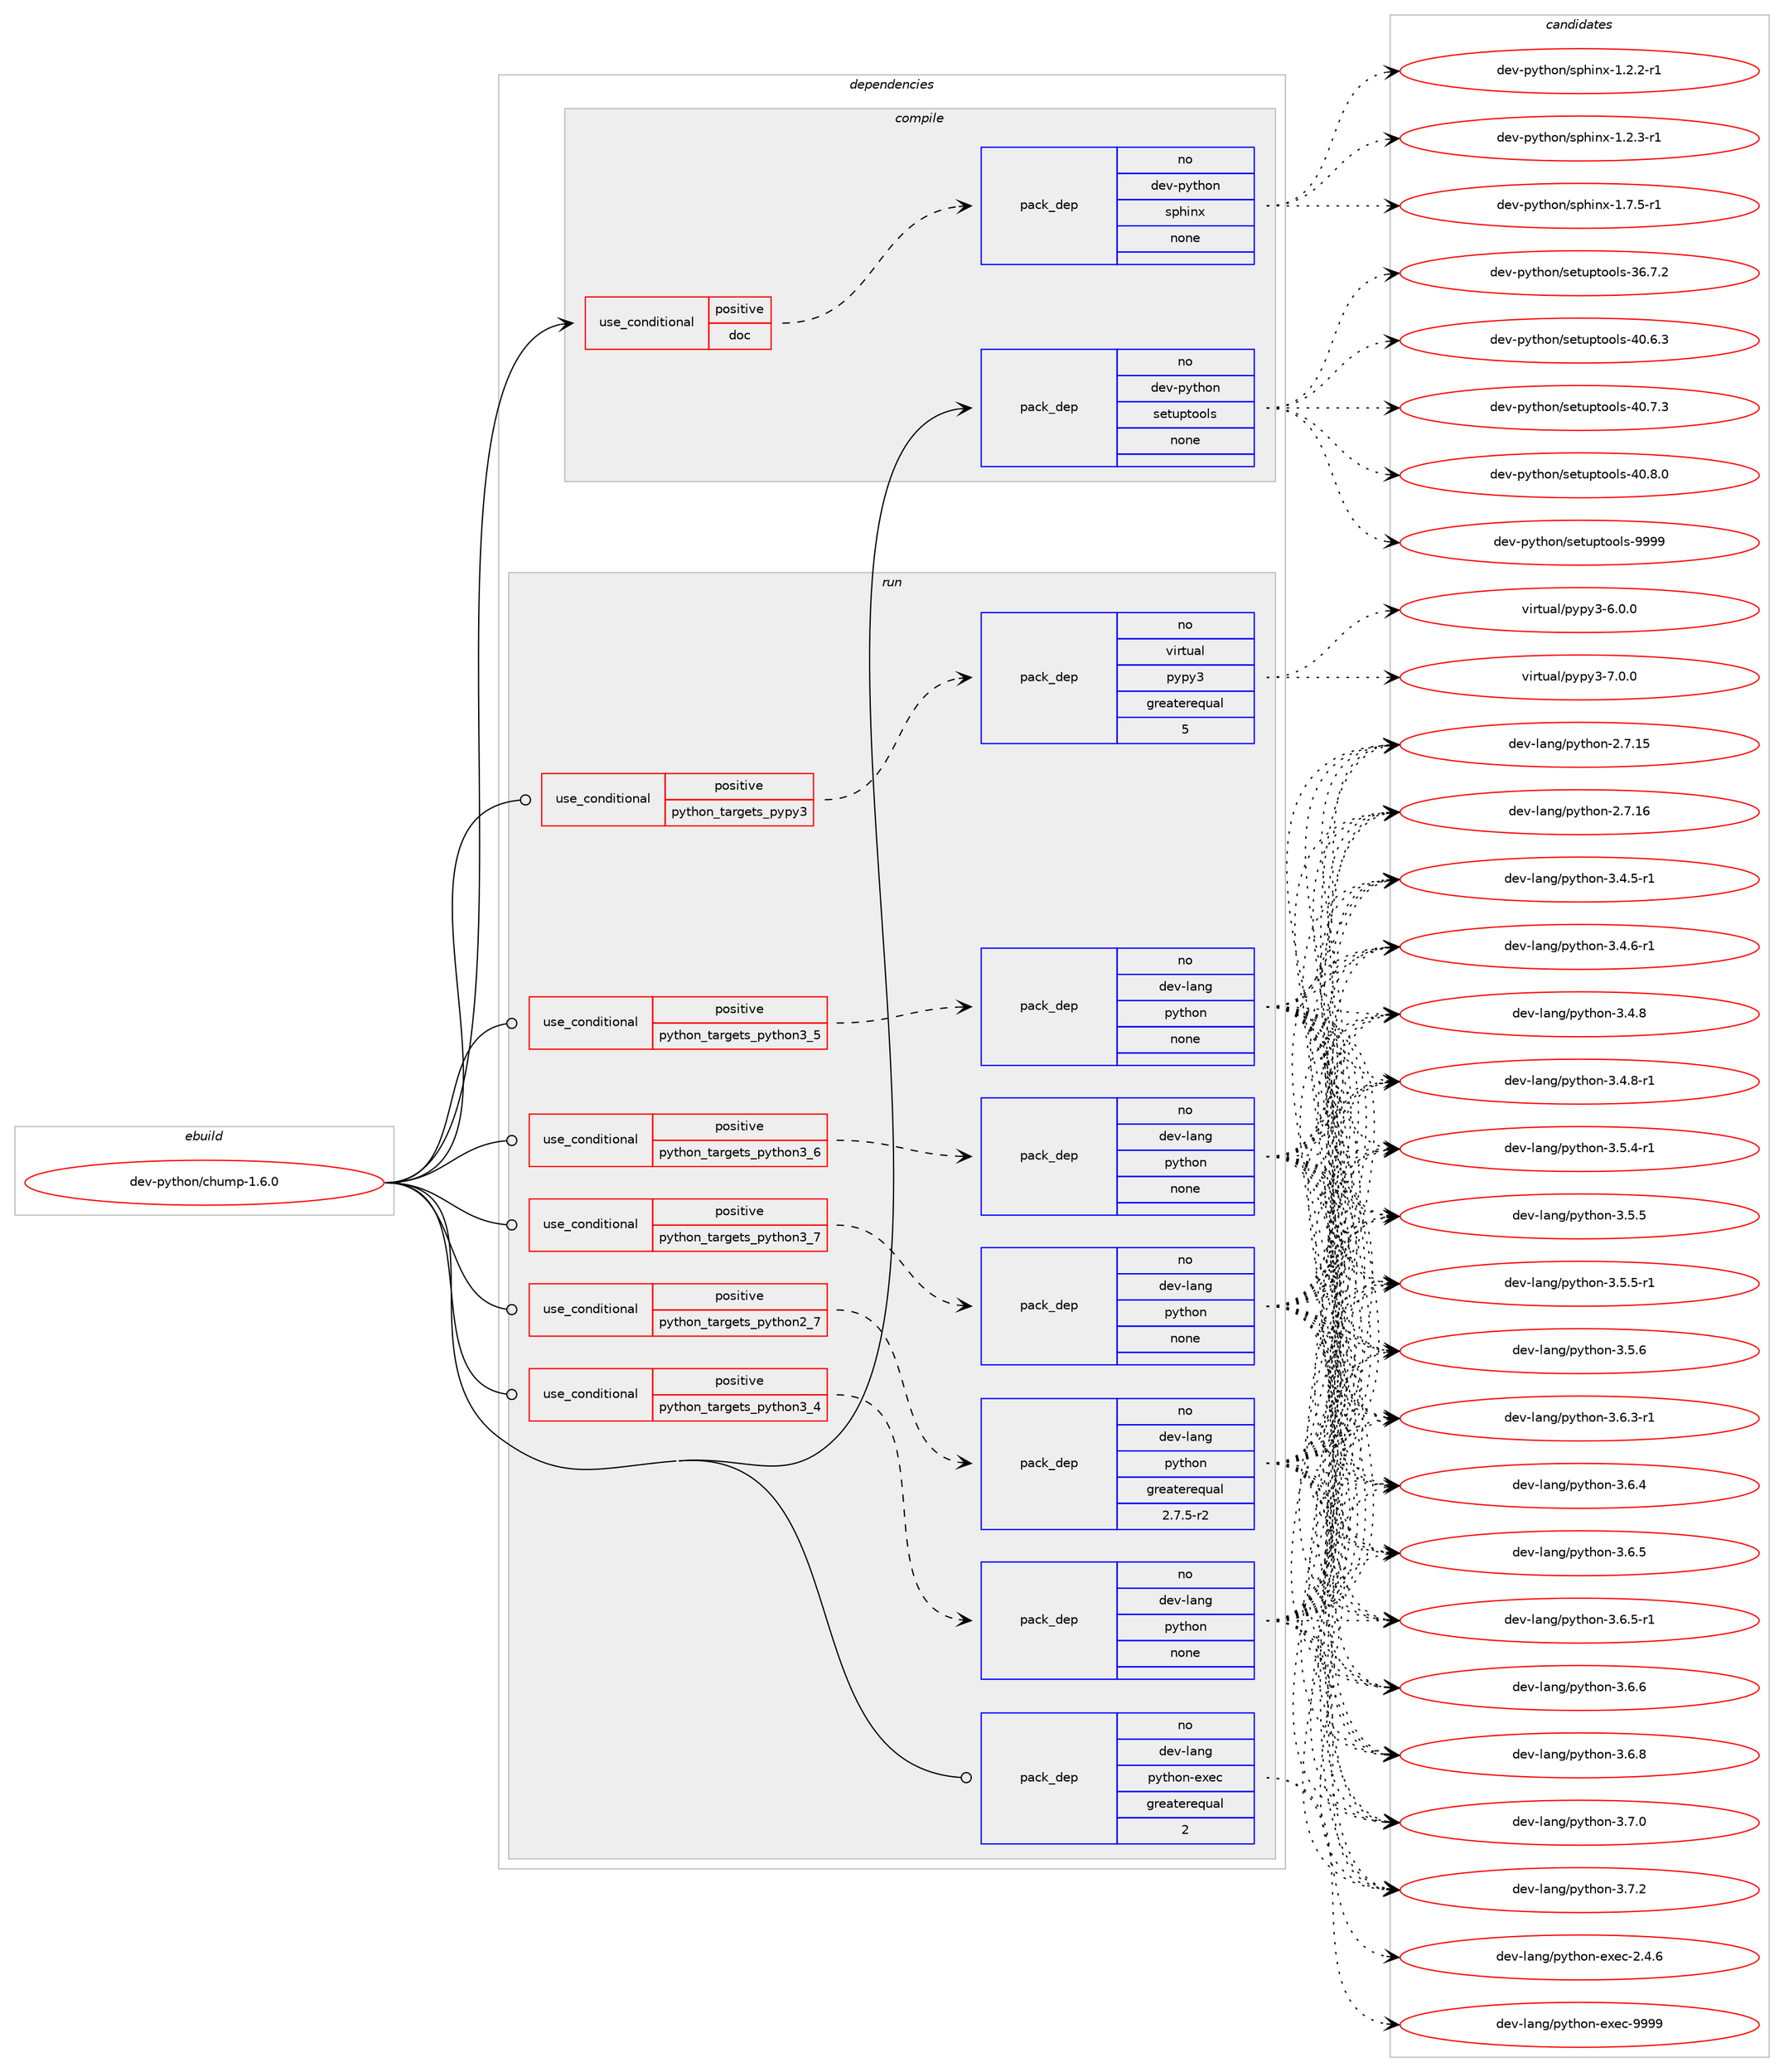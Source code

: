 digraph prolog {

# *************
# Graph options
# *************

newrank=true;
concentrate=true;
compound=true;
graph [rankdir=LR,fontname=Helvetica,fontsize=10,ranksep=1.5];#, ranksep=2.5, nodesep=0.2];
edge  [arrowhead=vee];
node  [fontname=Helvetica,fontsize=10];

# **********
# The ebuild
# **********

subgraph cluster_leftcol {
color=gray;
rank=same;
label=<<i>ebuild</i>>;
id [label="dev-python/chump-1.6.0", color=red, width=4, href="../dev-python/chump-1.6.0.svg"];
}

# ****************
# The dependencies
# ****************

subgraph cluster_midcol {
color=gray;
label=<<i>dependencies</i>>;
subgraph cluster_compile {
fillcolor="#eeeeee";
style=filled;
label=<<i>compile</i>>;
subgraph cond372318 {
dependency1403198 [label=<<TABLE BORDER="0" CELLBORDER="1" CELLSPACING="0" CELLPADDING="4"><TR><TD ROWSPAN="3" CELLPADDING="10">use_conditional</TD></TR><TR><TD>positive</TD></TR><TR><TD>doc</TD></TR></TABLE>>, shape=none, color=red];
subgraph pack1007645 {
dependency1403199 [label=<<TABLE BORDER="0" CELLBORDER="1" CELLSPACING="0" CELLPADDING="4" WIDTH="220"><TR><TD ROWSPAN="6" CELLPADDING="30">pack_dep</TD></TR><TR><TD WIDTH="110">no</TD></TR><TR><TD>dev-python</TD></TR><TR><TD>sphinx</TD></TR><TR><TD>none</TD></TR><TR><TD></TD></TR></TABLE>>, shape=none, color=blue];
}
dependency1403198:e -> dependency1403199:w [weight=20,style="dashed",arrowhead="vee"];
}
id:e -> dependency1403198:w [weight=20,style="solid",arrowhead="vee"];
subgraph pack1007646 {
dependency1403200 [label=<<TABLE BORDER="0" CELLBORDER="1" CELLSPACING="0" CELLPADDING="4" WIDTH="220"><TR><TD ROWSPAN="6" CELLPADDING="30">pack_dep</TD></TR><TR><TD WIDTH="110">no</TD></TR><TR><TD>dev-python</TD></TR><TR><TD>setuptools</TD></TR><TR><TD>none</TD></TR><TR><TD></TD></TR></TABLE>>, shape=none, color=blue];
}
id:e -> dependency1403200:w [weight=20,style="solid",arrowhead="vee"];
}
subgraph cluster_compileandrun {
fillcolor="#eeeeee";
style=filled;
label=<<i>compile and run</i>>;
}
subgraph cluster_run {
fillcolor="#eeeeee";
style=filled;
label=<<i>run</i>>;
subgraph cond372319 {
dependency1403201 [label=<<TABLE BORDER="0" CELLBORDER="1" CELLSPACING="0" CELLPADDING="4"><TR><TD ROWSPAN="3" CELLPADDING="10">use_conditional</TD></TR><TR><TD>positive</TD></TR><TR><TD>python_targets_pypy3</TD></TR></TABLE>>, shape=none, color=red];
subgraph pack1007647 {
dependency1403202 [label=<<TABLE BORDER="0" CELLBORDER="1" CELLSPACING="0" CELLPADDING="4" WIDTH="220"><TR><TD ROWSPAN="6" CELLPADDING="30">pack_dep</TD></TR><TR><TD WIDTH="110">no</TD></TR><TR><TD>virtual</TD></TR><TR><TD>pypy3</TD></TR><TR><TD>greaterequal</TD></TR><TR><TD>5</TD></TR></TABLE>>, shape=none, color=blue];
}
dependency1403201:e -> dependency1403202:w [weight=20,style="dashed",arrowhead="vee"];
}
id:e -> dependency1403201:w [weight=20,style="solid",arrowhead="odot"];
subgraph cond372320 {
dependency1403203 [label=<<TABLE BORDER="0" CELLBORDER="1" CELLSPACING="0" CELLPADDING="4"><TR><TD ROWSPAN="3" CELLPADDING="10">use_conditional</TD></TR><TR><TD>positive</TD></TR><TR><TD>python_targets_python2_7</TD></TR></TABLE>>, shape=none, color=red];
subgraph pack1007648 {
dependency1403204 [label=<<TABLE BORDER="0" CELLBORDER="1" CELLSPACING="0" CELLPADDING="4" WIDTH="220"><TR><TD ROWSPAN="6" CELLPADDING="30">pack_dep</TD></TR><TR><TD WIDTH="110">no</TD></TR><TR><TD>dev-lang</TD></TR><TR><TD>python</TD></TR><TR><TD>greaterequal</TD></TR><TR><TD>2.7.5-r2</TD></TR></TABLE>>, shape=none, color=blue];
}
dependency1403203:e -> dependency1403204:w [weight=20,style="dashed",arrowhead="vee"];
}
id:e -> dependency1403203:w [weight=20,style="solid",arrowhead="odot"];
subgraph cond372321 {
dependency1403205 [label=<<TABLE BORDER="0" CELLBORDER="1" CELLSPACING="0" CELLPADDING="4"><TR><TD ROWSPAN="3" CELLPADDING="10">use_conditional</TD></TR><TR><TD>positive</TD></TR><TR><TD>python_targets_python3_4</TD></TR></TABLE>>, shape=none, color=red];
subgraph pack1007649 {
dependency1403206 [label=<<TABLE BORDER="0" CELLBORDER="1" CELLSPACING="0" CELLPADDING="4" WIDTH="220"><TR><TD ROWSPAN="6" CELLPADDING="30">pack_dep</TD></TR><TR><TD WIDTH="110">no</TD></TR><TR><TD>dev-lang</TD></TR><TR><TD>python</TD></TR><TR><TD>none</TD></TR><TR><TD></TD></TR></TABLE>>, shape=none, color=blue];
}
dependency1403205:e -> dependency1403206:w [weight=20,style="dashed",arrowhead="vee"];
}
id:e -> dependency1403205:w [weight=20,style="solid",arrowhead="odot"];
subgraph cond372322 {
dependency1403207 [label=<<TABLE BORDER="0" CELLBORDER="1" CELLSPACING="0" CELLPADDING="4"><TR><TD ROWSPAN="3" CELLPADDING="10">use_conditional</TD></TR><TR><TD>positive</TD></TR><TR><TD>python_targets_python3_5</TD></TR></TABLE>>, shape=none, color=red];
subgraph pack1007650 {
dependency1403208 [label=<<TABLE BORDER="0" CELLBORDER="1" CELLSPACING="0" CELLPADDING="4" WIDTH="220"><TR><TD ROWSPAN="6" CELLPADDING="30">pack_dep</TD></TR><TR><TD WIDTH="110">no</TD></TR><TR><TD>dev-lang</TD></TR><TR><TD>python</TD></TR><TR><TD>none</TD></TR><TR><TD></TD></TR></TABLE>>, shape=none, color=blue];
}
dependency1403207:e -> dependency1403208:w [weight=20,style="dashed",arrowhead="vee"];
}
id:e -> dependency1403207:w [weight=20,style="solid",arrowhead="odot"];
subgraph cond372323 {
dependency1403209 [label=<<TABLE BORDER="0" CELLBORDER="1" CELLSPACING="0" CELLPADDING="4"><TR><TD ROWSPAN="3" CELLPADDING="10">use_conditional</TD></TR><TR><TD>positive</TD></TR><TR><TD>python_targets_python3_6</TD></TR></TABLE>>, shape=none, color=red];
subgraph pack1007651 {
dependency1403210 [label=<<TABLE BORDER="0" CELLBORDER="1" CELLSPACING="0" CELLPADDING="4" WIDTH="220"><TR><TD ROWSPAN="6" CELLPADDING="30">pack_dep</TD></TR><TR><TD WIDTH="110">no</TD></TR><TR><TD>dev-lang</TD></TR><TR><TD>python</TD></TR><TR><TD>none</TD></TR><TR><TD></TD></TR></TABLE>>, shape=none, color=blue];
}
dependency1403209:e -> dependency1403210:w [weight=20,style="dashed",arrowhead="vee"];
}
id:e -> dependency1403209:w [weight=20,style="solid",arrowhead="odot"];
subgraph cond372324 {
dependency1403211 [label=<<TABLE BORDER="0" CELLBORDER="1" CELLSPACING="0" CELLPADDING="4"><TR><TD ROWSPAN="3" CELLPADDING="10">use_conditional</TD></TR><TR><TD>positive</TD></TR><TR><TD>python_targets_python3_7</TD></TR></TABLE>>, shape=none, color=red];
subgraph pack1007652 {
dependency1403212 [label=<<TABLE BORDER="0" CELLBORDER="1" CELLSPACING="0" CELLPADDING="4" WIDTH="220"><TR><TD ROWSPAN="6" CELLPADDING="30">pack_dep</TD></TR><TR><TD WIDTH="110">no</TD></TR><TR><TD>dev-lang</TD></TR><TR><TD>python</TD></TR><TR><TD>none</TD></TR><TR><TD></TD></TR></TABLE>>, shape=none, color=blue];
}
dependency1403211:e -> dependency1403212:w [weight=20,style="dashed",arrowhead="vee"];
}
id:e -> dependency1403211:w [weight=20,style="solid",arrowhead="odot"];
subgraph pack1007653 {
dependency1403213 [label=<<TABLE BORDER="0" CELLBORDER="1" CELLSPACING="0" CELLPADDING="4" WIDTH="220"><TR><TD ROWSPAN="6" CELLPADDING="30">pack_dep</TD></TR><TR><TD WIDTH="110">no</TD></TR><TR><TD>dev-lang</TD></TR><TR><TD>python-exec</TD></TR><TR><TD>greaterequal</TD></TR><TR><TD>2</TD></TR></TABLE>>, shape=none, color=blue];
}
id:e -> dependency1403213:w [weight=20,style="solid",arrowhead="odot"];
}
}

# **************
# The candidates
# **************

subgraph cluster_choices {
rank=same;
color=gray;
label=<<i>candidates</i>>;

subgraph choice1007645 {
color=black;
nodesep=1;
choice10010111845112121116104111110471151121041051101204549465046504511449 [label="dev-python/sphinx-1.2.2-r1", color=red, width=4,href="../dev-python/sphinx-1.2.2-r1.svg"];
choice10010111845112121116104111110471151121041051101204549465046514511449 [label="dev-python/sphinx-1.2.3-r1", color=red, width=4,href="../dev-python/sphinx-1.2.3-r1.svg"];
choice10010111845112121116104111110471151121041051101204549465546534511449 [label="dev-python/sphinx-1.7.5-r1", color=red, width=4,href="../dev-python/sphinx-1.7.5-r1.svg"];
dependency1403199:e -> choice10010111845112121116104111110471151121041051101204549465046504511449:w [style=dotted,weight="100"];
dependency1403199:e -> choice10010111845112121116104111110471151121041051101204549465046514511449:w [style=dotted,weight="100"];
dependency1403199:e -> choice10010111845112121116104111110471151121041051101204549465546534511449:w [style=dotted,weight="100"];
}
subgraph choice1007646 {
color=black;
nodesep=1;
choice100101118451121211161041111104711510111611711211611111110811545515446554650 [label="dev-python/setuptools-36.7.2", color=red, width=4,href="../dev-python/setuptools-36.7.2.svg"];
choice100101118451121211161041111104711510111611711211611111110811545524846544651 [label="dev-python/setuptools-40.6.3", color=red, width=4,href="../dev-python/setuptools-40.6.3.svg"];
choice100101118451121211161041111104711510111611711211611111110811545524846554651 [label="dev-python/setuptools-40.7.3", color=red, width=4,href="../dev-python/setuptools-40.7.3.svg"];
choice100101118451121211161041111104711510111611711211611111110811545524846564648 [label="dev-python/setuptools-40.8.0", color=red, width=4,href="../dev-python/setuptools-40.8.0.svg"];
choice10010111845112121116104111110471151011161171121161111111081154557575757 [label="dev-python/setuptools-9999", color=red, width=4,href="../dev-python/setuptools-9999.svg"];
dependency1403200:e -> choice100101118451121211161041111104711510111611711211611111110811545515446554650:w [style=dotted,weight="100"];
dependency1403200:e -> choice100101118451121211161041111104711510111611711211611111110811545524846544651:w [style=dotted,weight="100"];
dependency1403200:e -> choice100101118451121211161041111104711510111611711211611111110811545524846554651:w [style=dotted,weight="100"];
dependency1403200:e -> choice100101118451121211161041111104711510111611711211611111110811545524846564648:w [style=dotted,weight="100"];
dependency1403200:e -> choice10010111845112121116104111110471151011161171121161111111081154557575757:w [style=dotted,weight="100"];
}
subgraph choice1007647 {
color=black;
nodesep=1;
choice118105114116117971084711212111212151455446484648 [label="virtual/pypy3-6.0.0", color=red, width=4,href="../virtual/pypy3-6.0.0.svg"];
choice118105114116117971084711212111212151455546484648 [label="virtual/pypy3-7.0.0", color=red, width=4,href="../virtual/pypy3-7.0.0.svg"];
dependency1403202:e -> choice118105114116117971084711212111212151455446484648:w [style=dotted,weight="100"];
dependency1403202:e -> choice118105114116117971084711212111212151455546484648:w [style=dotted,weight="100"];
}
subgraph choice1007648 {
color=black;
nodesep=1;
choice10010111845108971101034711212111610411111045504655464953 [label="dev-lang/python-2.7.15", color=red, width=4,href="../dev-lang/python-2.7.15.svg"];
choice10010111845108971101034711212111610411111045504655464954 [label="dev-lang/python-2.7.16", color=red, width=4,href="../dev-lang/python-2.7.16.svg"];
choice1001011184510897110103471121211161041111104551465246534511449 [label="dev-lang/python-3.4.5-r1", color=red, width=4,href="../dev-lang/python-3.4.5-r1.svg"];
choice1001011184510897110103471121211161041111104551465246544511449 [label="dev-lang/python-3.4.6-r1", color=red, width=4,href="../dev-lang/python-3.4.6-r1.svg"];
choice100101118451089711010347112121116104111110455146524656 [label="dev-lang/python-3.4.8", color=red, width=4,href="../dev-lang/python-3.4.8.svg"];
choice1001011184510897110103471121211161041111104551465246564511449 [label="dev-lang/python-3.4.8-r1", color=red, width=4,href="../dev-lang/python-3.4.8-r1.svg"];
choice1001011184510897110103471121211161041111104551465346524511449 [label="dev-lang/python-3.5.4-r1", color=red, width=4,href="../dev-lang/python-3.5.4-r1.svg"];
choice100101118451089711010347112121116104111110455146534653 [label="dev-lang/python-3.5.5", color=red, width=4,href="../dev-lang/python-3.5.5.svg"];
choice1001011184510897110103471121211161041111104551465346534511449 [label="dev-lang/python-3.5.5-r1", color=red, width=4,href="../dev-lang/python-3.5.5-r1.svg"];
choice100101118451089711010347112121116104111110455146534654 [label="dev-lang/python-3.5.6", color=red, width=4,href="../dev-lang/python-3.5.6.svg"];
choice1001011184510897110103471121211161041111104551465446514511449 [label="dev-lang/python-3.6.3-r1", color=red, width=4,href="../dev-lang/python-3.6.3-r1.svg"];
choice100101118451089711010347112121116104111110455146544652 [label="dev-lang/python-3.6.4", color=red, width=4,href="../dev-lang/python-3.6.4.svg"];
choice100101118451089711010347112121116104111110455146544653 [label="dev-lang/python-3.6.5", color=red, width=4,href="../dev-lang/python-3.6.5.svg"];
choice1001011184510897110103471121211161041111104551465446534511449 [label="dev-lang/python-3.6.5-r1", color=red, width=4,href="../dev-lang/python-3.6.5-r1.svg"];
choice100101118451089711010347112121116104111110455146544654 [label="dev-lang/python-3.6.6", color=red, width=4,href="../dev-lang/python-3.6.6.svg"];
choice100101118451089711010347112121116104111110455146544656 [label="dev-lang/python-3.6.8", color=red, width=4,href="../dev-lang/python-3.6.8.svg"];
choice100101118451089711010347112121116104111110455146554648 [label="dev-lang/python-3.7.0", color=red, width=4,href="../dev-lang/python-3.7.0.svg"];
choice100101118451089711010347112121116104111110455146554650 [label="dev-lang/python-3.7.2", color=red, width=4,href="../dev-lang/python-3.7.2.svg"];
dependency1403204:e -> choice10010111845108971101034711212111610411111045504655464953:w [style=dotted,weight="100"];
dependency1403204:e -> choice10010111845108971101034711212111610411111045504655464954:w [style=dotted,weight="100"];
dependency1403204:e -> choice1001011184510897110103471121211161041111104551465246534511449:w [style=dotted,weight="100"];
dependency1403204:e -> choice1001011184510897110103471121211161041111104551465246544511449:w [style=dotted,weight="100"];
dependency1403204:e -> choice100101118451089711010347112121116104111110455146524656:w [style=dotted,weight="100"];
dependency1403204:e -> choice1001011184510897110103471121211161041111104551465246564511449:w [style=dotted,weight="100"];
dependency1403204:e -> choice1001011184510897110103471121211161041111104551465346524511449:w [style=dotted,weight="100"];
dependency1403204:e -> choice100101118451089711010347112121116104111110455146534653:w [style=dotted,weight="100"];
dependency1403204:e -> choice1001011184510897110103471121211161041111104551465346534511449:w [style=dotted,weight="100"];
dependency1403204:e -> choice100101118451089711010347112121116104111110455146534654:w [style=dotted,weight="100"];
dependency1403204:e -> choice1001011184510897110103471121211161041111104551465446514511449:w [style=dotted,weight="100"];
dependency1403204:e -> choice100101118451089711010347112121116104111110455146544652:w [style=dotted,weight="100"];
dependency1403204:e -> choice100101118451089711010347112121116104111110455146544653:w [style=dotted,weight="100"];
dependency1403204:e -> choice1001011184510897110103471121211161041111104551465446534511449:w [style=dotted,weight="100"];
dependency1403204:e -> choice100101118451089711010347112121116104111110455146544654:w [style=dotted,weight="100"];
dependency1403204:e -> choice100101118451089711010347112121116104111110455146544656:w [style=dotted,weight="100"];
dependency1403204:e -> choice100101118451089711010347112121116104111110455146554648:w [style=dotted,weight="100"];
dependency1403204:e -> choice100101118451089711010347112121116104111110455146554650:w [style=dotted,weight="100"];
}
subgraph choice1007649 {
color=black;
nodesep=1;
choice10010111845108971101034711212111610411111045504655464953 [label="dev-lang/python-2.7.15", color=red, width=4,href="../dev-lang/python-2.7.15.svg"];
choice10010111845108971101034711212111610411111045504655464954 [label="dev-lang/python-2.7.16", color=red, width=4,href="../dev-lang/python-2.7.16.svg"];
choice1001011184510897110103471121211161041111104551465246534511449 [label="dev-lang/python-3.4.5-r1", color=red, width=4,href="../dev-lang/python-3.4.5-r1.svg"];
choice1001011184510897110103471121211161041111104551465246544511449 [label="dev-lang/python-3.4.6-r1", color=red, width=4,href="../dev-lang/python-3.4.6-r1.svg"];
choice100101118451089711010347112121116104111110455146524656 [label="dev-lang/python-3.4.8", color=red, width=4,href="../dev-lang/python-3.4.8.svg"];
choice1001011184510897110103471121211161041111104551465246564511449 [label="dev-lang/python-3.4.8-r1", color=red, width=4,href="../dev-lang/python-3.4.8-r1.svg"];
choice1001011184510897110103471121211161041111104551465346524511449 [label="dev-lang/python-3.5.4-r1", color=red, width=4,href="../dev-lang/python-3.5.4-r1.svg"];
choice100101118451089711010347112121116104111110455146534653 [label="dev-lang/python-3.5.5", color=red, width=4,href="../dev-lang/python-3.5.5.svg"];
choice1001011184510897110103471121211161041111104551465346534511449 [label="dev-lang/python-3.5.5-r1", color=red, width=4,href="../dev-lang/python-3.5.5-r1.svg"];
choice100101118451089711010347112121116104111110455146534654 [label="dev-lang/python-3.5.6", color=red, width=4,href="../dev-lang/python-3.5.6.svg"];
choice1001011184510897110103471121211161041111104551465446514511449 [label="dev-lang/python-3.6.3-r1", color=red, width=4,href="../dev-lang/python-3.6.3-r1.svg"];
choice100101118451089711010347112121116104111110455146544652 [label="dev-lang/python-3.6.4", color=red, width=4,href="../dev-lang/python-3.6.4.svg"];
choice100101118451089711010347112121116104111110455146544653 [label="dev-lang/python-3.6.5", color=red, width=4,href="../dev-lang/python-3.6.5.svg"];
choice1001011184510897110103471121211161041111104551465446534511449 [label="dev-lang/python-3.6.5-r1", color=red, width=4,href="../dev-lang/python-3.6.5-r1.svg"];
choice100101118451089711010347112121116104111110455146544654 [label="dev-lang/python-3.6.6", color=red, width=4,href="../dev-lang/python-3.6.6.svg"];
choice100101118451089711010347112121116104111110455146544656 [label="dev-lang/python-3.6.8", color=red, width=4,href="../dev-lang/python-3.6.8.svg"];
choice100101118451089711010347112121116104111110455146554648 [label="dev-lang/python-3.7.0", color=red, width=4,href="../dev-lang/python-3.7.0.svg"];
choice100101118451089711010347112121116104111110455146554650 [label="dev-lang/python-3.7.2", color=red, width=4,href="../dev-lang/python-3.7.2.svg"];
dependency1403206:e -> choice10010111845108971101034711212111610411111045504655464953:w [style=dotted,weight="100"];
dependency1403206:e -> choice10010111845108971101034711212111610411111045504655464954:w [style=dotted,weight="100"];
dependency1403206:e -> choice1001011184510897110103471121211161041111104551465246534511449:w [style=dotted,weight="100"];
dependency1403206:e -> choice1001011184510897110103471121211161041111104551465246544511449:w [style=dotted,weight="100"];
dependency1403206:e -> choice100101118451089711010347112121116104111110455146524656:w [style=dotted,weight="100"];
dependency1403206:e -> choice1001011184510897110103471121211161041111104551465246564511449:w [style=dotted,weight="100"];
dependency1403206:e -> choice1001011184510897110103471121211161041111104551465346524511449:w [style=dotted,weight="100"];
dependency1403206:e -> choice100101118451089711010347112121116104111110455146534653:w [style=dotted,weight="100"];
dependency1403206:e -> choice1001011184510897110103471121211161041111104551465346534511449:w [style=dotted,weight="100"];
dependency1403206:e -> choice100101118451089711010347112121116104111110455146534654:w [style=dotted,weight="100"];
dependency1403206:e -> choice1001011184510897110103471121211161041111104551465446514511449:w [style=dotted,weight="100"];
dependency1403206:e -> choice100101118451089711010347112121116104111110455146544652:w [style=dotted,weight="100"];
dependency1403206:e -> choice100101118451089711010347112121116104111110455146544653:w [style=dotted,weight="100"];
dependency1403206:e -> choice1001011184510897110103471121211161041111104551465446534511449:w [style=dotted,weight="100"];
dependency1403206:e -> choice100101118451089711010347112121116104111110455146544654:w [style=dotted,weight="100"];
dependency1403206:e -> choice100101118451089711010347112121116104111110455146544656:w [style=dotted,weight="100"];
dependency1403206:e -> choice100101118451089711010347112121116104111110455146554648:w [style=dotted,weight="100"];
dependency1403206:e -> choice100101118451089711010347112121116104111110455146554650:w [style=dotted,weight="100"];
}
subgraph choice1007650 {
color=black;
nodesep=1;
choice10010111845108971101034711212111610411111045504655464953 [label="dev-lang/python-2.7.15", color=red, width=4,href="../dev-lang/python-2.7.15.svg"];
choice10010111845108971101034711212111610411111045504655464954 [label="dev-lang/python-2.7.16", color=red, width=4,href="../dev-lang/python-2.7.16.svg"];
choice1001011184510897110103471121211161041111104551465246534511449 [label="dev-lang/python-3.4.5-r1", color=red, width=4,href="../dev-lang/python-3.4.5-r1.svg"];
choice1001011184510897110103471121211161041111104551465246544511449 [label="dev-lang/python-3.4.6-r1", color=red, width=4,href="../dev-lang/python-3.4.6-r1.svg"];
choice100101118451089711010347112121116104111110455146524656 [label="dev-lang/python-3.4.8", color=red, width=4,href="../dev-lang/python-3.4.8.svg"];
choice1001011184510897110103471121211161041111104551465246564511449 [label="dev-lang/python-3.4.8-r1", color=red, width=4,href="../dev-lang/python-3.4.8-r1.svg"];
choice1001011184510897110103471121211161041111104551465346524511449 [label="dev-lang/python-3.5.4-r1", color=red, width=4,href="../dev-lang/python-3.5.4-r1.svg"];
choice100101118451089711010347112121116104111110455146534653 [label="dev-lang/python-3.5.5", color=red, width=4,href="../dev-lang/python-3.5.5.svg"];
choice1001011184510897110103471121211161041111104551465346534511449 [label="dev-lang/python-3.5.5-r1", color=red, width=4,href="../dev-lang/python-3.5.5-r1.svg"];
choice100101118451089711010347112121116104111110455146534654 [label="dev-lang/python-3.5.6", color=red, width=4,href="../dev-lang/python-3.5.6.svg"];
choice1001011184510897110103471121211161041111104551465446514511449 [label="dev-lang/python-3.6.3-r1", color=red, width=4,href="../dev-lang/python-3.6.3-r1.svg"];
choice100101118451089711010347112121116104111110455146544652 [label="dev-lang/python-3.6.4", color=red, width=4,href="../dev-lang/python-3.6.4.svg"];
choice100101118451089711010347112121116104111110455146544653 [label="dev-lang/python-3.6.5", color=red, width=4,href="../dev-lang/python-3.6.5.svg"];
choice1001011184510897110103471121211161041111104551465446534511449 [label="dev-lang/python-3.6.5-r1", color=red, width=4,href="../dev-lang/python-3.6.5-r1.svg"];
choice100101118451089711010347112121116104111110455146544654 [label="dev-lang/python-3.6.6", color=red, width=4,href="../dev-lang/python-3.6.6.svg"];
choice100101118451089711010347112121116104111110455146544656 [label="dev-lang/python-3.6.8", color=red, width=4,href="../dev-lang/python-3.6.8.svg"];
choice100101118451089711010347112121116104111110455146554648 [label="dev-lang/python-3.7.0", color=red, width=4,href="../dev-lang/python-3.7.0.svg"];
choice100101118451089711010347112121116104111110455146554650 [label="dev-lang/python-3.7.2", color=red, width=4,href="../dev-lang/python-3.7.2.svg"];
dependency1403208:e -> choice10010111845108971101034711212111610411111045504655464953:w [style=dotted,weight="100"];
dependency1403208:e -> choice10010111845108971101034711212111610411111045504655464954:w [style=dotted,weight="100"];
dependency1403208:e -> choice1001011184510897110103471121211161041111104551465246534511449:w [style=dotted,weight="100"];
dependency1403208:e -> choice1001011184510897110103471121211161041111104551465246544511449:w [style=dotted,weight="100"];
dependency1403208:e -> choice100101118451089711010347112121116104111110455146524656:w [style=dotted,weight="100"];
dependency1403208:e -> choice1001011184510897110103471121211161041111104551465246564511449:w [style=dotted,weight="100"];
dependency1403208:e -> choice1001011184510897110103471121211161041111104551465346524511449:w [style=dotted,weight="100"];
dependency1403208:e -> choice100101118451089711010347112121116104111110455146534653:w [style=dotted,weight="100"];
dependency1403208:e -> choice1001011184510897110103471121211161041111104551465346534511449:w [style=dotted,weight="100"];
dependency1403208:e -> choice100101118451089711010347112121116104111110455146534654:w [style=dotted,weight="100"];
dependency1403208:e -> choice1001011184510897110103471121211161041111104551465446514511449:w [style=dotted,weight="100"];
dependency1403208:e -> choice100101118451089711010347112121116104111110455146544652:w [style=dotted,weight="100"];
dependency1403208:e -> choice100101118451089711010347112121116104111110455146544653:w [style=dotted,weight="100"];
dependency1403208:e -> choice1001011184510897110103471121211161041111104551465446534511449:w [style=dotted,weight="100"];
dependency1403208:e -> choice100101118451089711010347112121116104111110455146544654:w [style=dotted,weight="100"];
dependency1403208:e -> choice100101118451089711010347112121116104111110455146544656:w [style=dotted,weight="100"];
dependency1403208:e -> choice100101118451089711010347112121116104111110455146554648:w [style=dotted,weight="100"];
dependency1403208:e -> choice100101118451089711010347112121116104111110455146554650:w [style=dotted,weight="100"];
}
subgraph choice1007651 {
color=black;
nodesep=1;
choice10010111845108971101034711212111610411111045504655464953 [label="dev-lang/python-2.7.15", color=red, width=4,href="../dev-lang/python-2.7.15.svg"];
choice10010111845108971101034711212111610411111045504655464954 [label="dev-lang/python-2.7.16", color=red, width=4,href="../dev-lang/python-2.7.16.svg"];
choice1001011184510897110103471121211161041111104551465246534511449 [label="dev-lang/python-3.4.5-r1", color=red, width=4,href="../dev-lang/python-3.4.5-r1.svg"];
choice1001011184510897110103471121211161041111104551465246544511449 [label="dev-lang/python-3.4.6-r1", color=red, width=4,href="../dev-lang/python-3.4.6-r1.svg"];
choice100101118451089711010347112121116104111110455146524656 [label="dev-lang/python-3.4.8", color=red, width=4,href="../dev-lang/python-3.4.8.svg"];
choice1001011184510897110103471121211161041111104551465246564511449 [label="dev-lang/python-3.4.8-r1", color=red, width=4,href="../dev-lang/python-3.4.8-r1.svg"];
choice1001011184510897110103471121211161041111104551465346524511449 [label="dev-lang/python-3.5.4-r1", color=red, width=4,href="../dev-lang/python-3.5.4-r1.svg"];
choice100101118451089711010347112121116104111110455146534653 [label="dev-lang/python-3.5.5", color=red, width=4,href="../dev-lang/python-3.5.5.svg"];
choice1001011184510897110103471121211161041111104551465346534511449 [label="dev-lang/python-3.5.5-r1", color=red, width=4,href="../dev-lang/python-3.5.5-r1.svg"];
choice100101118451089711010347112121116104111110455146534654 [label="dev-lang/python-3.5.6", color=red, width=4,href="../dev-lang/python-3.5.6.svg"];
choice1001011184510897110103471121211161041111104551465446514511449 [label="dev-lang/python-3.6.3-r1", color=red, width=4,href="../dev-lang/python-3.6.3-r1.svg"];
choice100101118451089711010347112121116104111110455146544652 [label="dev-lang/python-3.6.4", color=red, width=4,href="../dev-lang/python-3.6.4.svg"];
choice100101118451089711010347112121116104111110455146544653 [label="dev-lang/python-3.6.5", color=red, width=4,href="../dev-lang/python-3.6.5.svg"];
choice1001011184510897110103471121211161041111104551465446534511449 [label="dev-lang/python-3.6.5-r1", color=red, width=4,href="../dev-lang/python-3.6.5-r1.svg"];
choice100101118451089711010347112121116104111110455146544654 [label="dev-lang/python-3.6.6", color=red, width=4,href="../dev-lang/python-3.6.6.svg"];
choice100101118451089711010347112121116104111110455146544656 [label="dev-lang/python-3.6.8", color=red, width=4,href="../dev-lang/python-3.6.8.svg"];
choice100101118451089711010347112121116104111110455146554648 [label="dev-lang/python-3.7.0", color=red, width=4,href="../dev-lang/python-3.7.0.svg"];
choice100101118451089711010347112121116104111110455146554650 [label="dev-lang/python-3.7.2", color=red, width=4,href="../dev-lang/python-3.7.2.svg"];
dependency1403210:e -> choice10010111845108971101034711212111610411111045504655464953:w [style=dotted,weight="100"];
dependency1403210:e -> choice10010111845108971101034711212111610411111045504655464954:w [style=dotted,weight="100"];
dependency1403210:e -> choice1001011184510897110103471121211161041111104551465246534511449:w [style=dotted,weight="100"];
dependency1403210:e -> choice1001011184510897110103471121211161041111104551465246544511449:w [style=dotted,weight="100"];
dependency1403210:e -> choice100101118451089711010347112121116104111110455146524656:w [style=dotted,weight="100"];
dependency1403210:e -> choice1001011184510897110103471121211161041111104551465246564511449:w [style=dotted,weight="100"];
dependency1403210:e -> choice1001011184510897110103471121211161041111104551465346524511449:w [style=dotted,weight="100"];
dependency1403210:e -> choice100101118451089711010347112121116104111110455146534653:w [style=dotted,weight="100"];
dependency1403210:e -> choice1001011184510897110103471121211161041111104551465346534511449:w [style=dotted,weight="100"];
dependency1403210:e -> choice100101118451089711010347112121116104111110455146534654:w [style=dotted,weight="100"];
dependency1403210:e -> choice1001011184510897110103471121211161041111104551465446514511449:w [style=dotted,weight="100"];
dependency1403210:e -> choice100101118451089711010347112121116104111110455146544652:w [style=dotted,weight="100"];
dependency1403210:e -> choice100101118451089711010347112121116104111110455146544653:w [style=dotted,weight="100"];
dependency1403210:e -> choice1001011184510897110103471121211161041111104551465446534511449:w [style=dotted,weight="100"];
dependency1403210:e -> choice100101118451089711010347112121116104111110455146544654:w [style=dotted,weight="100"];
dependency1403210:e -> choice100101118451089711010347112121116104111110455146544656:w [style=dotted,weight="100"];
dependency1403210:e -> choice100101118451089711010347112121116104111110455146554648:w [style=dotted,weight="100"];
dependency1403210:e -> choice100101118451089711010347112121116104111110455146554650:w [style=dotted,weight="100"];
}
subgraph choice1007652 {
color=black;
nodesep=1;
choice10010111845108971101034711212111610411111045504655464953 [label="dev-lang/python-2.7.15", color=red, width=4,href="../dev-lang/python-2.7.15.svg"];
choice10010111845108971101034711212111610411111045504655464954 [label="dev-lang/python-2.7.16", color=red, width=4,href="../dev-lang/python-2.7.16.svg"];
choice1001011184510897110103471121211161041111104551465246534511449 [label="dev-lang/python-3.4.5-r1", color=red, width=4,href="../dev-lang/python-3.4.5-r1.svg"];
choice1001011184510897110103471121211161041111104551465246544511449 [label="dev-lang/python-3.4.6-r1", color=red, width=4,href="../dev-lang/python-3.4.6-r1.svg"];
choice100101118451089711010347112121116104111110455146524656 [label="dev-lang/python-3.4.8", color=red, width=4,href="../dev-lang/python-3.4.8.svg"];
choice1001011184510897110103471121211161041111104551465246564511449 [label="dev-lang/python-3.4.8-r1", color=red, width=4,href="../dev-lang/python-3.4.8-r1.svg"];
choice1001011184510897110103471121211161041111104551465346524511449 [label="dev-lang/python-3.5.4-r1", color=red, width=4,href="../dev-lang/python-3.5.4-r1.svg"];
choice100101118451089711010347112121116104111110455146534653 [label="dev-lang/python-3.5.5", color=red, width=4,href="../dev-lang/python-3.5.5.svg"];
choice1001011184510897110103471121211161041111104551465346534511449 [label="dev-lang/python-3.5.5-r1", color=red, width=4,href="../dev-lang/python-3.5.5-r1.svg"];
choice100101118451089711010347112121116104111110455146534654 [label="dev-lang/python-3.5.6", color=red, width=4,href="../dev-lang/python-3.5.6.svg"];
choice1001011184510897110103471121211161041111104551465446514511449 [label="dev-lang/python-3.6.3-r1", color=red, width=4,href="../dev-lang/python-3.6.3-r1.svg"];
choice100101118451089711010347112121116104111110455146544652 [label="dev-lang/python-3.6.4", color=red, width=4,href="../dev-lang/python-3.6.4.svg"];
choice100101118451089711010347112121116104111110455146544653 [label="dev-lang/python-3.6.5", color=red, width=4,href="../dev-lang/python-3.6.5.svg"];
choice1001011184510897110103471121211161041111104551465446534511449 [label="dev-lang/python-3.6.5-r1", color=red, width=4,href="../dev-lang/python-3.6.5-r1.svg"];
choice100101118451089711010347112121116104111110455146544654 [label="dev-lang/python-3.6.6", color=red, width=4,href="../dev-lang/python-3.6.6.svg"];
choice100101118451089711010347112121116104111110455146544656 [label="dev-lang/python-3.6.8", color=red, width=4,href="../dev-lang/python-3.6.8.svg"];
choice100101118451089711010347112121116104111110455146554648 [label="dev-lang/python-3.7.0", color=red, width=4,href="../dev-lang/python-3.7.0.svg"];
choice100101118451089711010347112121116104111110455146554650 [label="dev-lang/python-3.7.2", color=red, width=4,href="../dev-lang/python-3.7.2.svg"];
dependency1403212:e -> choice10010111845108971101034711212111610411111045504655464953:w [style=dotted,weight="100"];
dependency1403212:e -> choice10010111845108971101034711212111610411111045504655464954:w [style=dotted,weight="100"];
dependency1403212:e -> choice1001011184510897110103471121211161041111104551465246534511449:w [style=dotted,weight="100"];
dependency1403212:e -> choice1001011184510897110103471121211161041111104551465246544511449:w [style=dotted,weight="100"];
dependency1403212:e -> choice100101118451089711010347112121116104111110455146524656:w [style=dotted,weight="100"];
dependency1403212:e -> choice1001011184510897110103471121211161041111104551465246564511449:w [style=dotted,weight="100"];
dependency1403212:e -> choice1001011184510897110103471121211161041111104551465346524511449:w [style=dotted,weight="100"];
dependency1403212:e -> choice100101118451089711010347112121116104111110455146534653:w [style=dotted,weight="100"];
dependency1403212:e -> choice1001011184510897110103471121211161041111104551465346534511449:w [style=dotted,weight="100"];
dependency1403212:e -> choice100101118451089711010347112121116104111110455146534654:w [style=dotted,weight="100"];
dependency1403212:e -> choice1001011184510897110103471121211161041111104551465446514511449:w [style=dotted,weight="100"];
dependency1403212:e -> choice100101118451089711010347112121116104111110455146544652:w [style=dotted,weight="100"];
dependency1403212:e -> choice100101118451089711010347112121116104111110455146544653:w [style=dotted,weight="100"];
dependency1403212:e -> choice1001011184510897110103471121211161041111104551465446534511449:w [style=dotted,weight="100"];
dependency1403212:e -> choice100101118451089711010347112121116104111110455146544654:w [style=dotted,weight="100"];
dependency1403212:e -> choice100101118451089711010347112121116104111110455146544656:w [style=dotted,weight="100"];
dependency1403212:e -> choice100101118451089711010347112121116104111110455146554648:w [style=dotted,weight="100"];
dependency1403212:e -> choice100101118451089711010347112121116104111110455146554650:w [style=dotted,weight="100"];
}
subgraph choice1007653 {
color=black;
nodesep=1;
choice1001011184510897110103471121211161041111104510112010199455046524654 [label="dev-lang/python-exec-2.4.6", color=red, width=4,href="../dev-lang/python-exec-2.4.6.svg"];
choice10010111845108971101034711212111610411111045101120101994557575757 [label="dev-lang/python-exec-9999", color=red, width=4,href="../dev-lang/python-exec-9999.svg"];
dependency1403213:e -> choice1001011184510897110103471121211161041111104510112010199455046524654:w [style=dotted,weight="100"];
dependency1403213:e -> choice10010111845108971101034711212111610411111045101120101994557575757:w [style=dotted,weight="100"];
}
}

}
